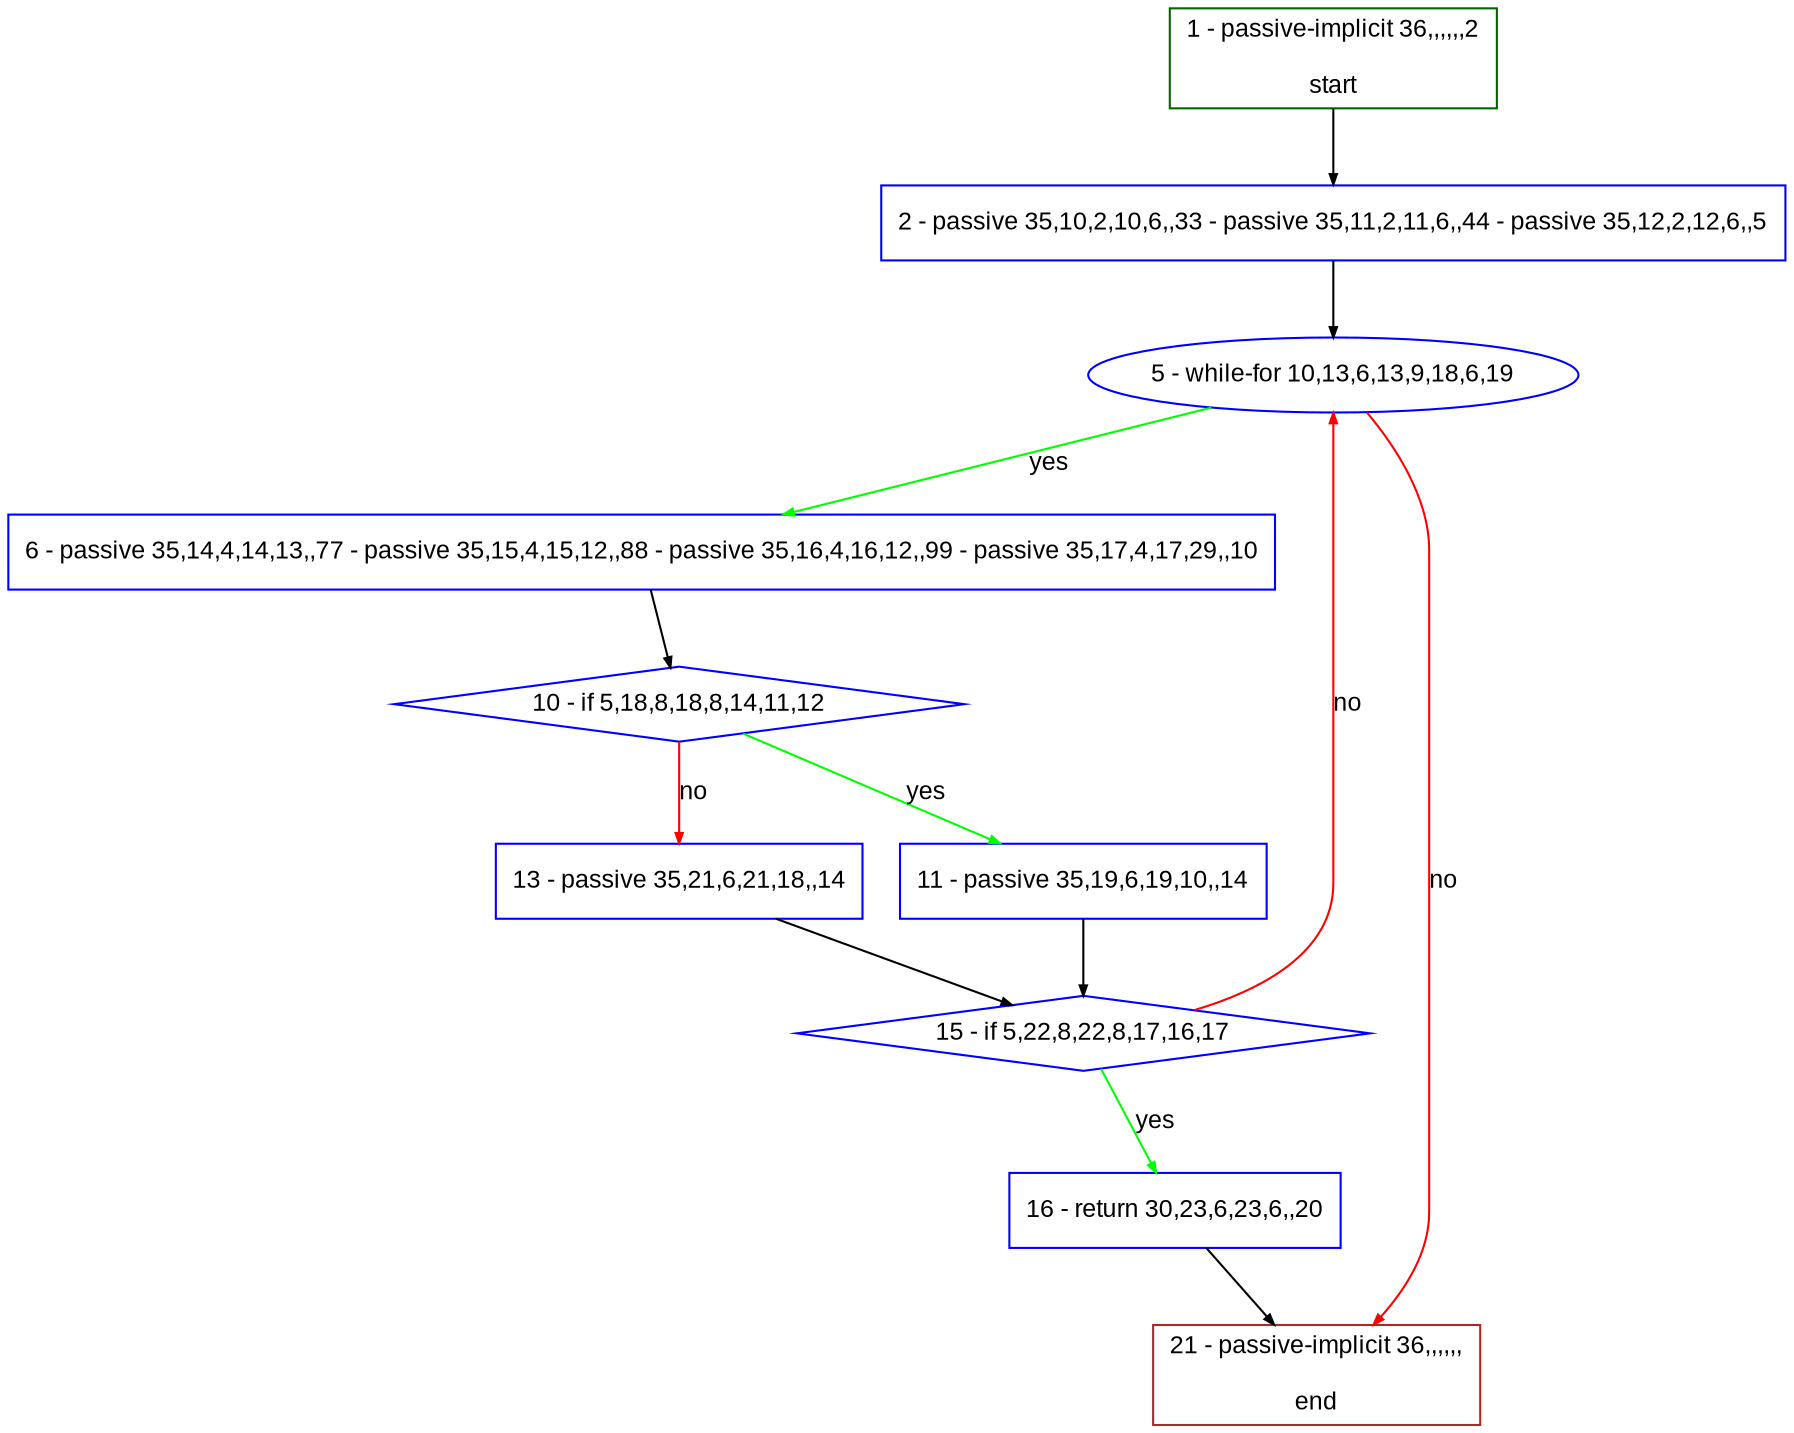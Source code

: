 digraph "" {
  graph [bgcolor="white", fillcolor="#FFFFCC", pack="true", packmode="clust", fontname="Arial", label="", fontsize="12", compound="true", style="rounded,filled"];
  node [node_initialized="no", fillcolor="white", fontname="Arial", label="", color="grey", fontsize="12", fixedsize="false", compound="true", shape="rectangle", style="filled"];
  edge [arrowtail="none", lhead="", fontcolor="black", fontname="Arial", label="", color="black", fontsize="12", arrowhead="normal", arrowsize="0.5", compound="true", ltail="", dir="forward"];
  __N1 [fillcolor="#ffffff", label="2 - passive 35,10,2,10,6,,33 - passive 35,11,2,11,6,,44 - passive 35,12,2,12,6,,5", color="#0000ff", shape="box", style="filled"];
  __N2 [fillcolor="#ffffff", label="1 - passive-implicit 36,,,,,,2\n\nstart", color="#006400", shape="box", style="filled"];
  __N3 [fillcolor="#ffffff", label="5 - while-for 10,13,6,13,9,18,6,19", color="#0000ff", shape="oval", style="filled"];
  __N4 [fillcolor="#ffffff", label="6 - passive 35,14,4,14,13,,77 - passive 35,15,4,15,12,,88 - passive 35,16,4,16,12,,99 - passive 35,17,4,17,29,,10", color="#0000ff", shape="box", style="filled"];
  __N5 [fillcolor="#ffffff", label="21 - passive-implicit 36,,,,,,\n\nend", color="#a52a2a", shape="box", style="filled"];
  __N6 [fillcolor="#ffffff", label="10 - if 5,18,8,18,8,14,11,12", color="#0000ff", shape="diamond", style="filled"];
  __N7 [fillcolor="#ffffff", label="11 - passive 35,19,6,19,10,,14", color="#0000ff", shape="box", style="filled"];
  __N8 [fillcolor="#ffffff", label="13 - passive 35,21,6,21,18,,14", color="#0000ff", shape="box", style="filled"];
  __N9 [fillcolor="#ffffff", label="15 - if 5,22,8,22,8,17,16,17", color="#0000ff", shape="diamond", style="filled"];
  __N10 [fillcolor="#ffffff", label="16 - return 30,23,6,23,6,,20", color="#0000ff", shape="box", style="filled"];
  __N2 -> __N1 [arrowtail="none", color="#000000", label="", arrowhead="normal", dir="forward"];
  __N1 -> __N3 [arrowtail="none", color="#000000", label="", arrowhead="normal", dir="forward"];
  __N3 -> __N4 [arrowtail="none", color="#00ff00", label="yes", arrowhead="normal", dir="forward"];
  __N3 -> __N5 [arrowtail="none", color="#ff0000", label="no", arrowhead="normal", dir="forward"];
  __N4 -> __N6 [arrowtail="none", color="#000000", label="", arrowhead="normal", dir="forward"];
  __N6 -> __N7 [arrowtail="none", color="#00ff00", label="yes", arrowhead="normal", dir="forward"];
  __N6 -> __N8 [arrowtail="none", color="#ff0000", label="no", arrowhead="normal", dir="forward"];
  __N7 -> __N9 [arrowtail="none", color="#000000", label="", arrowhead="normal", dir="forward"];
  __N8 -> __N9 [arrowtail="none", color="#000000", label="", arrowhead="normal", dir="forward"];
  __N9 -> __N3 [arrowtail="none", color="#ff0000", label="no", arrowhead="normal", dir="forward"];
  __N9 -> __N10 [arrowtail="none", color="#00ff00", label="yes", arrowhead="normal", dir="forward"];
  __N10 -> __N5 [arrowtail="none", color="#000000", label="", arrowhead="normal", dir="forward"];
}
